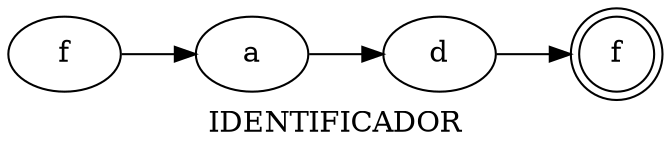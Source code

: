 digraph grafico {
rankdir=LR;
label="IDENTIFICADOR";
node0 [label="f"];
node0 -> node1;
node1 [label="a"];
node1 -> node2;
node2 [label="d"];
node2 -> node3;
node3 [label="f"];
node3 [shape=doublecircle];
}
